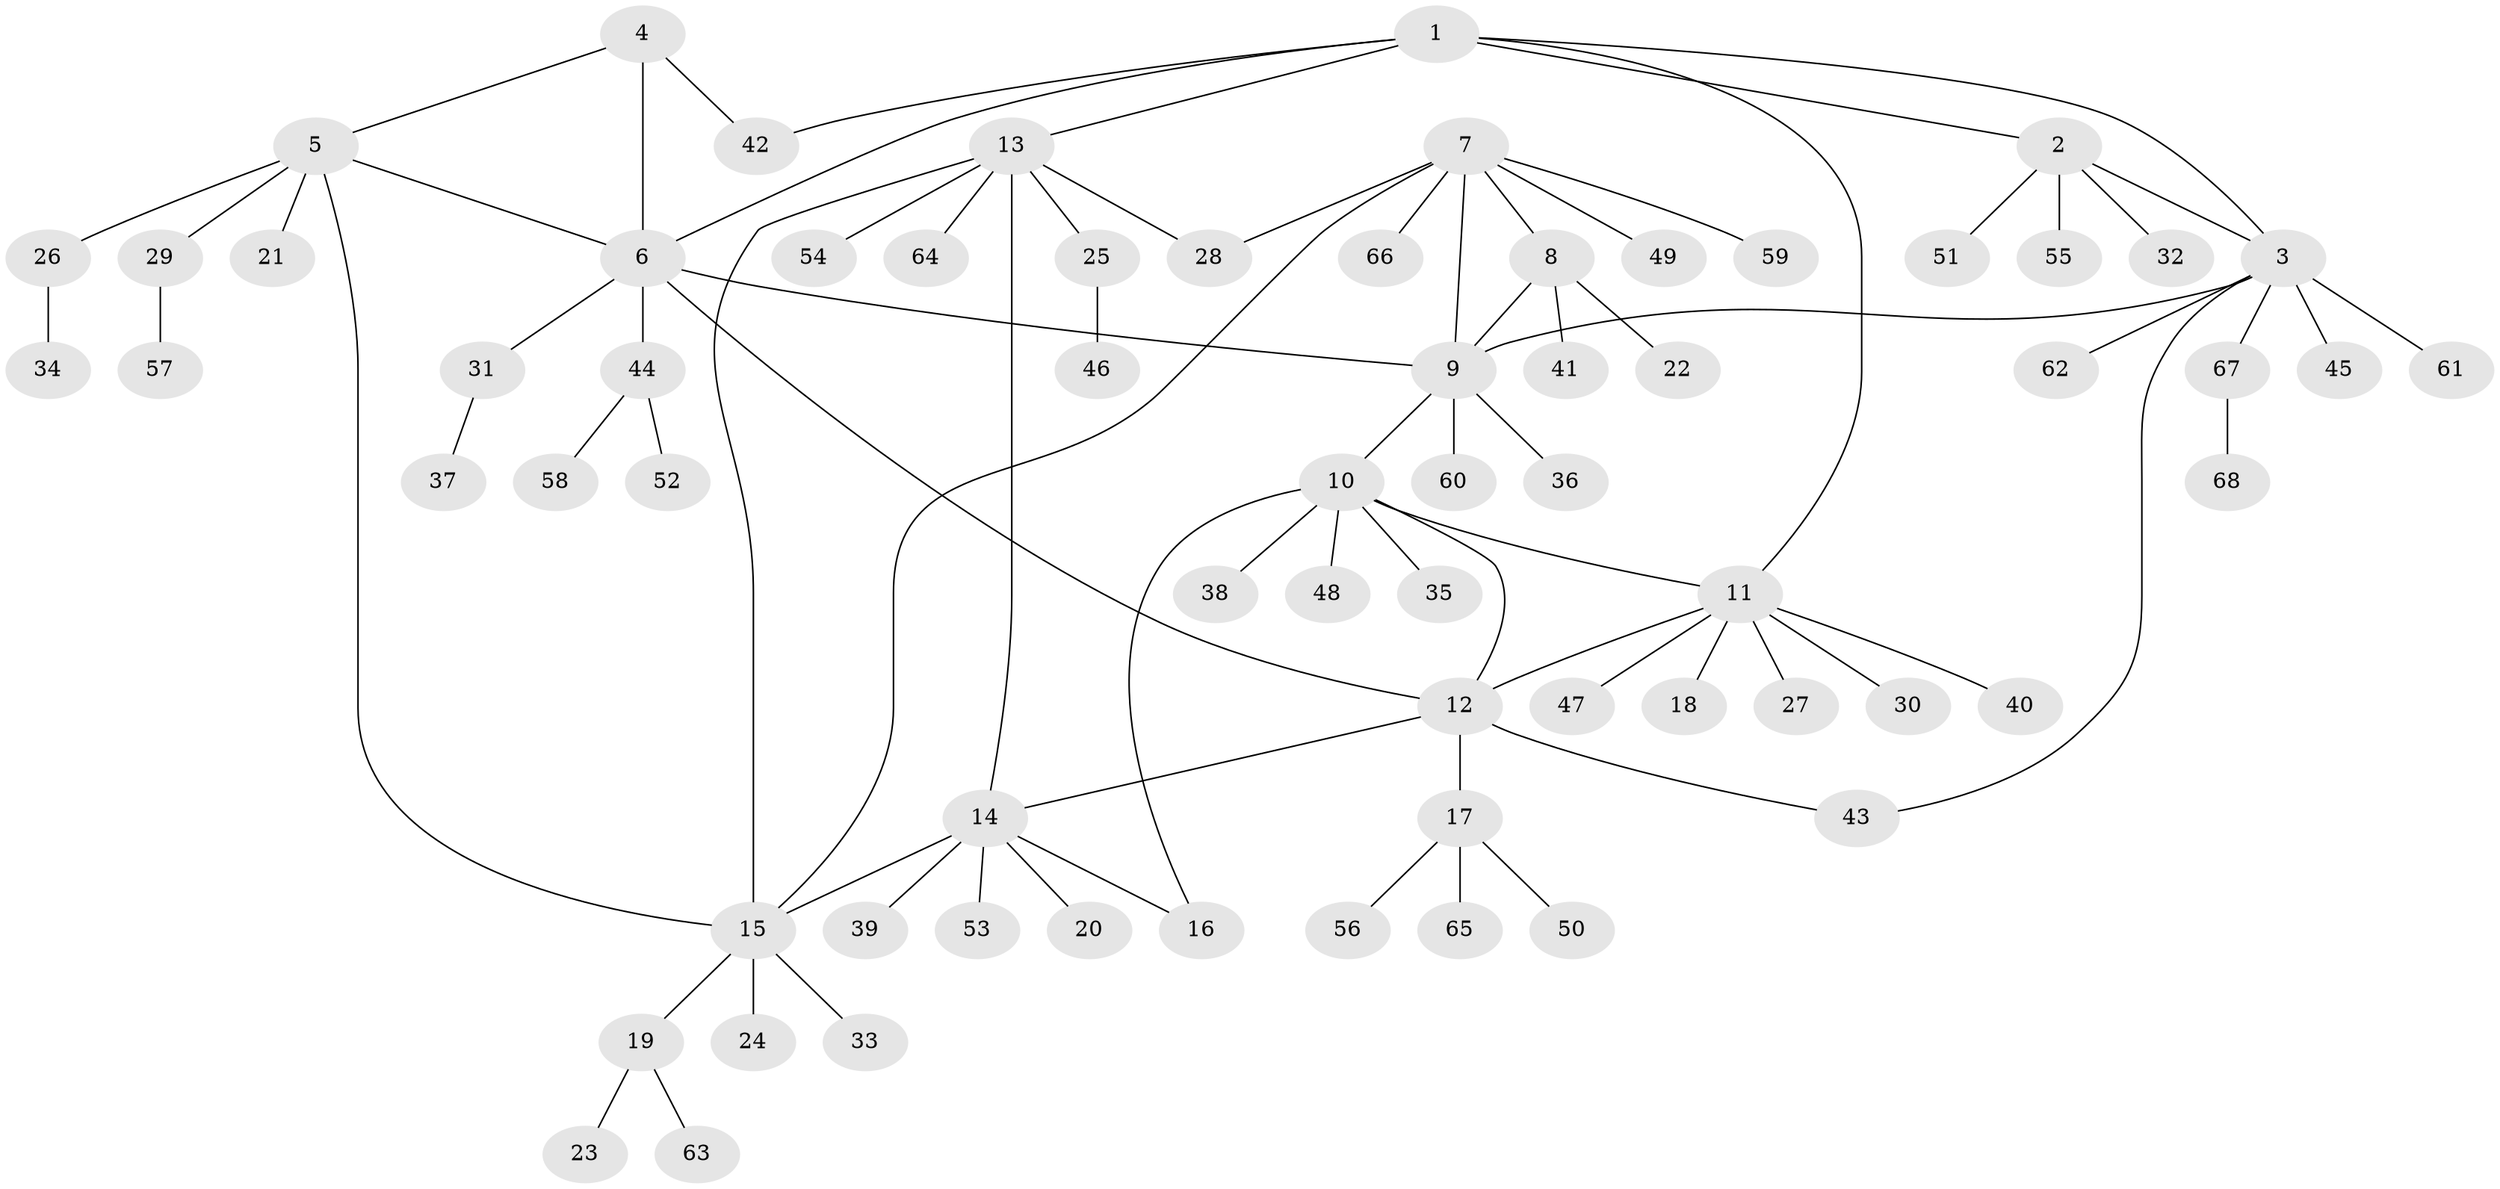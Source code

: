 // Generated by graph-tools (version 1.1) at 2025/37/03/09/25 02:37:33]
// undirected, 68 vertices, 82 edges
graph export_dot {
graph [start="1"]
  node [color=gray90,style=filled];
  1;
  2;
  3;
  4;
  5;
  6;
  7;
  8;
  9;
  10;
  11;
  12;
  13;
  14;
  15;
  16;
  17;
  18;
  19;
  20;
  21;
  22;
  23;
  24;
  25;
  26;
  27;
  28;
  29;
  30;
  31;
  32;
  33;
  34;
  35;
  36;
  37;
  38;
  39;
  40;
  41;
  42;
  43;
  44;
  45;
  46;
  47;
  48;
  49;
  50;
  51;
  52;
  53;
  54;
  55;
  56;
  57;
  58;
  59;
  60;
  61;
  62;
  63;
  64;
  65;
  66;
  67;
  68;
  1 -- 2;
  1 -- 3;
  1 -- 6;
  1 -- 11;
  1 -- 13;
  1 -- 42;
  2 -- 3;
  2 -- 32;
  2 -- 51;
  2 -- 55;
  3 -- 9;
  3 -- 43;
  3 -- 45;
  3 -- 61;
  3 -- 62;
  3 -- 67;
  4 -- 5;
  4 -- 6;
  4 -- 42;
  5 -- 6;
  5 -- 15;
  5 -- 21;
  5 -- 26;
  5 -- 29;
  6 -- 9;
  6 -- 12;
  6 -- 31;
  6 -- 44;
  7 -- 8;
  7 -- 9;
  7 -- 15;
  7 -- 28;
  7 -- 49;
  7 -- 59;
  7 -- 66;
  8 -- 9;
  8 -- 22;
  8 -- 41;
  9 -- 10;
  9 -- 36;
  9 -- 60;
  10 -- 11;
  10 -- 12;
  10 -- 16;
  10 -- 35;
  10 -- 38;
  10 -- 48;
  11 -- 12;
  11 -- 18;
  11 -- 27;
  11 -- 30;
  11 -- 40;
  11 -- 47;
  12 -- 14;
  12 -- 17;
  12 -- 43;
  13 -- 14;
  13 -- 15;
  13 -- 25;
  13 -- 28;
  13 -- 54;
  13 -- 64;
  14 -- 15;
  14 -- 16;
  14 -- 20;
  14 -- 39;
  14 -- 53;
  15 -- 19;
  15 -- 24;
  15 -- 33;
  17 -- 50;
  17 -- 56;
  17 -- 65;
  19 -- 23;
  19 -- 63;
  25 -- 46;
  26 -- 34;
  29 -- 57;
  31 -- 37;
  44 -- 52;
  44 -- 58;
  67 -- 68;
}
